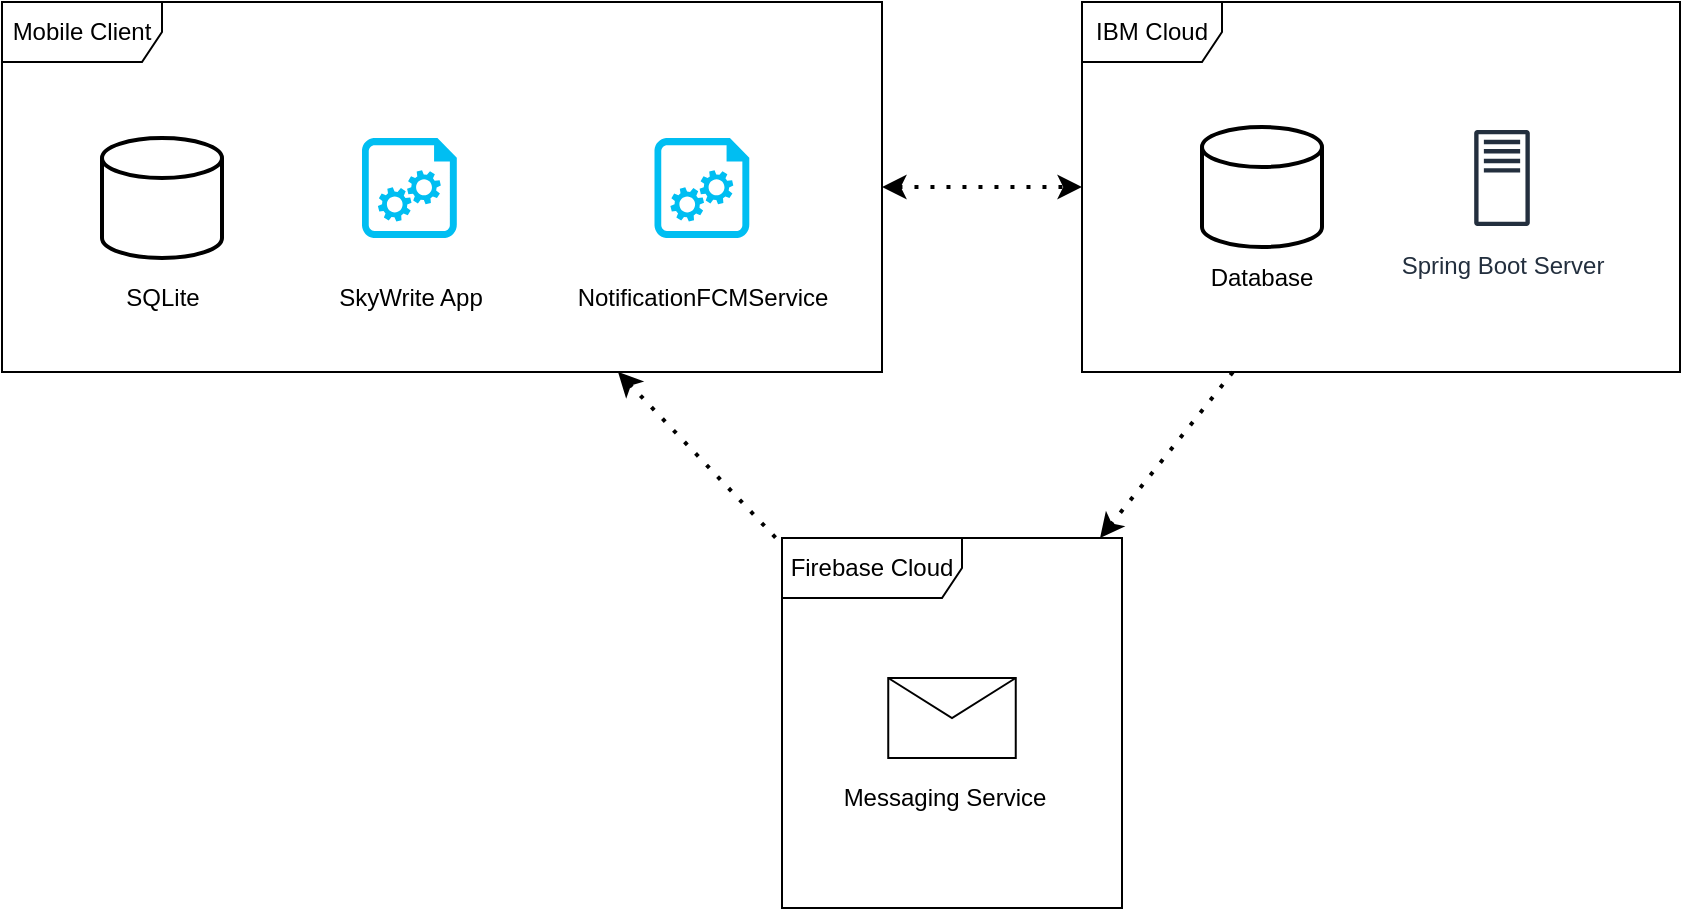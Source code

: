 <mxfile version="15.7.3" type="device"><diagram id="HRr3qOfCIsYLLefXTW0E" name="Page-1"><mxGraphModel dx="1422" dy="878" grid="1" gridSize="10" guides="1" tooltips="1" connect="1" arrows="1" fold="1" page="1" pageScale="1" pageWidth="827" pageHeight="1169" math="0" shadow="0"><root><mxCell id="0"/><mxCell id="1" parent="0"/><mxCell id="I8dgkbNXQoE7Ajm9ag5a-7" value="IBM Cloud" style="shape=umlFrame;whiteSpace=wrap;html=1;width=70;height=30;" parent="1" vertex="1"><mxGeometry x="680" y="492" width="299" height="185" as="geometry"/></mxCell><mxCell id="I8dgkbNXQoE7Ajm9ag5a-2" value="" style="strokeWidth=2;html=1;shape=mxgraph.flowchart.database;whiteSpace=wrap;" parent="1" vertex="1"><mxGeometry x="740" y="554.5" width="60" height="60" as="geometry"/></mxCell><mxCell id="I8dgkbNXQoE7Ajm9ag5a-4" value="Database" style="text;html=1;strokeColor=none;fillColor=none;align=center;verticalAlign=middle;whiteSpace=wrap;rounded=0;" parent="1" vertex="1"><mxGeometry x="740" y="614.5" width="60" height="30" as="geometry"/></mxCell><mxCell id="RkwbTyK_H-eaYlE3FrZT-5" value="" style="group" parent="1" vertex="1" connectable="0"><mxGeometry x="530" y="760" width="170" height="185" as="geometry"/></mxCell><mxCell id="RkwbTyK_H-eaYlE3FrZT-1" value="Firebase Cloud" style="shape=umlFrame;whiteSpace=wrap;html=1;width=90;height=30;" parent="RkwbTyK_H-eaYlE3FrZT-5" vertex="1"><mxGeometry width="170" height="185" as="geometry"/></mxCell><mxCell id="RkwbTyK_H-eaYlE3FrZT-3" value="" style="shape=message;html=1;whiteSpace=wrap;html=1;outlineConnect=0;" parent="RkwbTyK_H-eaYlE3FrZT-5" vertex="1"><mxGeometry x="53.125" y="70" width="63.75" height="40" as="geometry"/></mxCell><mxCell id="RkwbTyK_H-eaYlE3FrZT-4" value="Messaging Service" style="text;html=1;align=center;verticalAlign=middle;resizable=0;points=[];autosize=1;strokeColor=none;fillColor=none;" parent="RkwbTyK_H-eaYlE3FrZT-5" vertex="1"><mxGeometry x="21.25" y="120" width="120" height="20" as="geometry"/></mxCell><mxCell id="ifQ81Ii7Z3LvWl3pcycQ-1" value="Mobile Client" style="shape=umlFrame;whiteSpace=wrap;html=1;width=80;height=30;" vertex="1" parent="1"><mxGeometry x="140" y="492" width="440" height="185" as="geometry"/></mxCell><mxCell id="ifQ81Ii7Z3LvWl3pcycQ-2" value="Spring Boot Server" style="sketch=0;outlineConnect=0;fontColor=#232F3E;gradientColor=none;strokeColor=#232F3E;fillColor=#ffffff;dashed=0;verticalLabelPosition=bottom;verticalAlign=top;align=center;html=1;fontSize=12;fontStyle=0;aspect=fixed;shape=mxgraph.aws4.resourceIcon;resIcon=mxgraph.aws4.traditional_server;" vertex="1" parent="1"><mxGeometry x="860" y="550" width="60" height="60" as="geometry"/></mxCell><mxCell id="ifQ81Ii7Z3LvWl3pcycQ-5" value="" style="verticalLabelPosition=bottom;html=1;verticalAlign=top;align=center;strokeColor=none;fillColor=#00BEF2;shape=mxgraph.azure.startup_task;pointerEvents=1;" vertex="1" parent="1"><mxGeometry x="466.25" y="560" width="47.5" height="50" as="geometry"/></mxCell><mxCell id="ifQ81Ii7Z3LvWl3pcycQ-6" value="NotificationFCMService" style="text;html=1;align=center;verticalAlign=middle;resizable=0;points=[];autosize=1;strokeColor=none;fillColor=none;" vertex="1" parent="1"><mxGeometry x="420" y="630" width="140" height="20" as="geometry"/></mxCell><mxCell id="ifQ81Ii7Z3LvWl3pcycQ-7" value="" style="verticalLabelPosition=bottom;html=1;verticalAlign=top;align=center;strokeColor=none;fillColor=#00BEF2;shape=mxgraph.azure.startup_task;pointerEvents=1;" vertex="1" parent="1"><mxGeometry x="320" y="560" width="47.5" height="50" as="geometry"/></mxCell><mxCell id="ifQ81Ii7Z3LvWl3pcycQ-8" value="SkyWrite App" style="text;html=1;align=center;verticalAlign=middle;resizable=0;points=[];autosize=1;strokeColor=none;fillColor=none;" vertex="1" parent="1"><mxGeometry x="298.75" y="630" width="90" height="20" as="geometry"/></mxCell><mxCell id="ifQ81Ii7Z3LvWl3pcycQ-9" value="" style="endArrow=none;dashed=1;html=1;dashPattern=1 3;strokeWidth=2;rounded=0;endFill=0;startArrow=classic;startFill=1;" edge="1" parent="1" source="RkwbTyK_H-eaYlE3FrZT-1" target="I8dgkbNXQoE7Ajm9ag5a-7"><mxGeometry width="50" height="50" relative="1" as="geometry"><mxPoint x="630" y="730" as="sourcePoint"/><mxPoint x="680" y="680" as="targetPoint"/></mxGeometry></mxCell><mxCell id="ifQ81Ii7Z3LvWl3pcycQ-10" value="" style="endArrow=none;dashed=1;html=1;dashPattern=1 3;strokeWidth=2;rounded=0;startArrow=classic;startFill=1;" edge="1" parent="1" source="ifQ81Ii7Z3LvWl3pcycQ-1" target="RkwbTyK_H-eaYlE3FrZT-1"><mxGeometry width="50" height="50" relative="1" as="geometry"><mxPoint x="630" y="730" as="sourcePoint"/><mxPoint x="680" y="680" as="targetPoint"/></mxGeometry></mxCell><mxCell id="ifQ81Ii7Z3LvWl3pcycQ-11" value="" style="endArrow=classic;dashed=1;html=1;dashPattern=1 3;strokeWidth=2;rounded=0;startArrow=classic;startFill=1;endFill=1;" edge="1" parent="1" source="ifQ81Ii7Z3LvWl3pcycQ-1" target="I8dgkbNXQoE7Ajm9ag5a-7"><mxGeometry width="50" height="50" relative="1" as="geometry"><mxPoint x="630" y="730" as="sourcePoint"/><mxPoint x="680" y="680" as="targetPoint"/></mxGeometry></mxCell><mxCell id="ifQ81Ii7Z3LvWl3pcycQ-12" value="" style="strokeWidth=2;html=1;shape=mxgraph.flowchart.database;whiteSpace=wrap;" vertex="1" parent="1"><mxGeometry x="190" y="560" width="60" height="60" as="geometry"/></mxCell><mxCell id="ifQ81Ii7Z3LvWl3pcycQ-13" value="SQLite" style="text;html=1;align=center;verticalAlign=middle;resizable=0;points=[];autosize=1;strokeColor=none;fillColor=none;" vertex="1" parent="1"><mxGeometry x="195" y="630" width="50" height="20" as="geometry"/></mxCell></root></mxGraphModel></diagram></mxfile>
